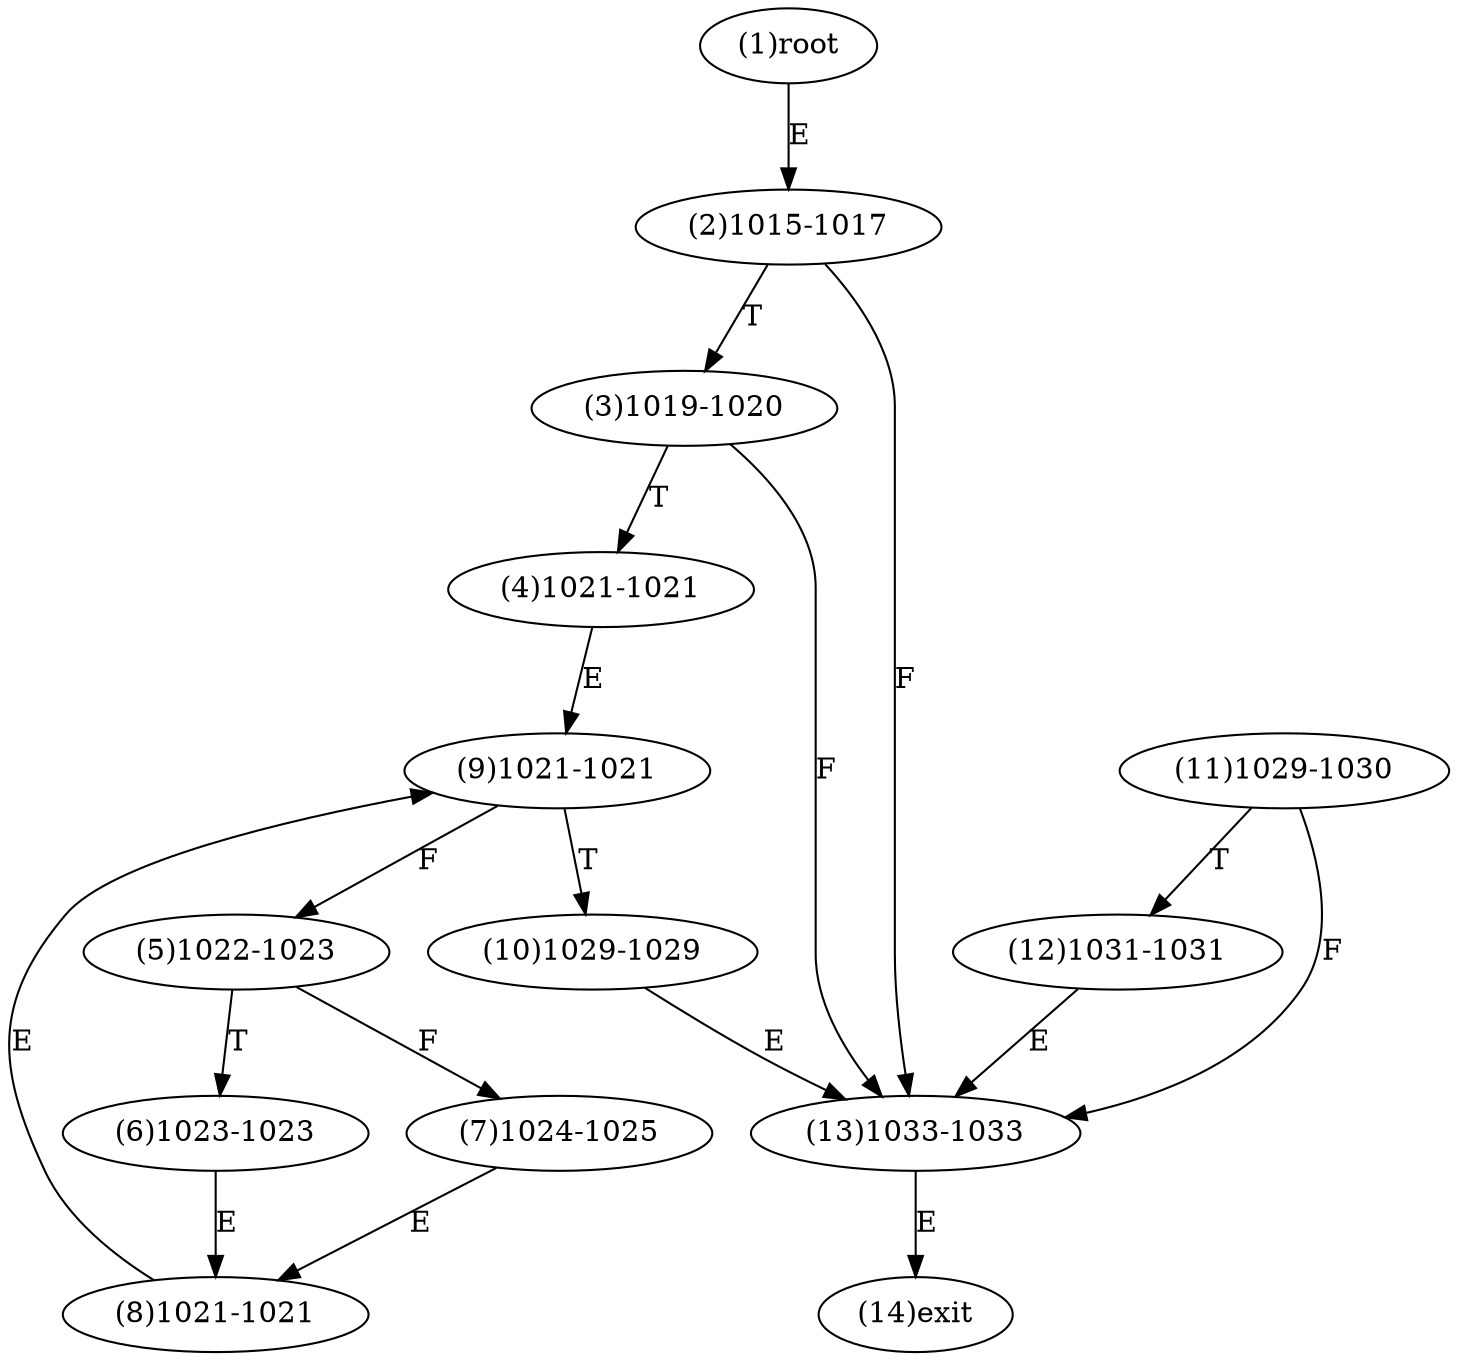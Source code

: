 digraph "" { 
1[ label="(1)root"];
2[ label="(2)1015-1017"];
3[ label="(3)1019-1020"];
4[ label="(4)1021-1021"];
5[ label="(5)1022-1023"];
6[ label="(6)1023-1023"];
7[ label="(7)1024-1025"];
8[ label="(8)1021-1021"];
9[ label="(9)1021-1021"];
10[ label="(10)1029-1029"];
11[ label="(11)1029-1030"];
12[ label="(12)1031-1031"];
13[ label="(13)1033-1033"];
14[ label="(14)exit"];
1->2[ label="E"];
2->13[ label="F"];
2->3[ label="T"];
3->13[ label="F"];
3->4[ label="T"];
4->9[ label="E"];
5->7[ label="F"];
5->6[ label="T"];
6->8[ label="E"];
7->8[ label="E"];
8->9[ label="E"];
9->5[ label="F"];
9->10[ label="T"];
10->13[ label="E"];
11->13[ label="F"];
11->12[ label="T"];
12->13[ label="E"];
13->14[ label="E"];
}